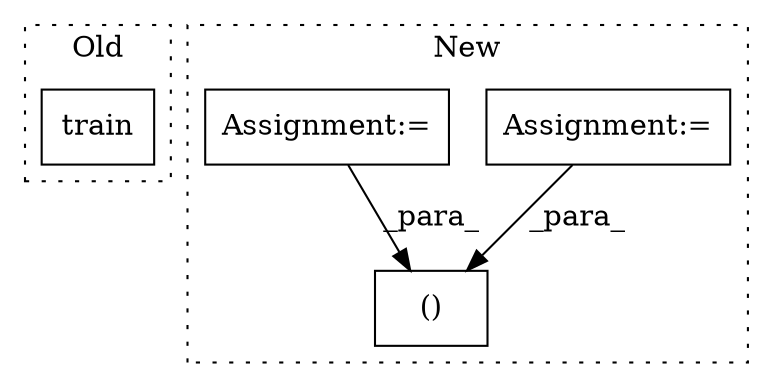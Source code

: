 digraph G {
subgraph cluster0 {
1 [label="train" a="32" s="3226,3246" l="6,1" shape="box"];
label = "Old";
style="dotted";
}
subgraph cluster1 {
2 [label="()" a="106" s="3837" l="45" shape="box"];
3 [label="Assignment:=" a="7" s="2929" l="7" shape="box"];
4 [label="Assignment:=" a="7" s="3041" l="1" shape="box"];
label = "New";
style="dotted";
}
3 -> 2 [label="_para_"];
4 -> 2 [label="_para_"];
}